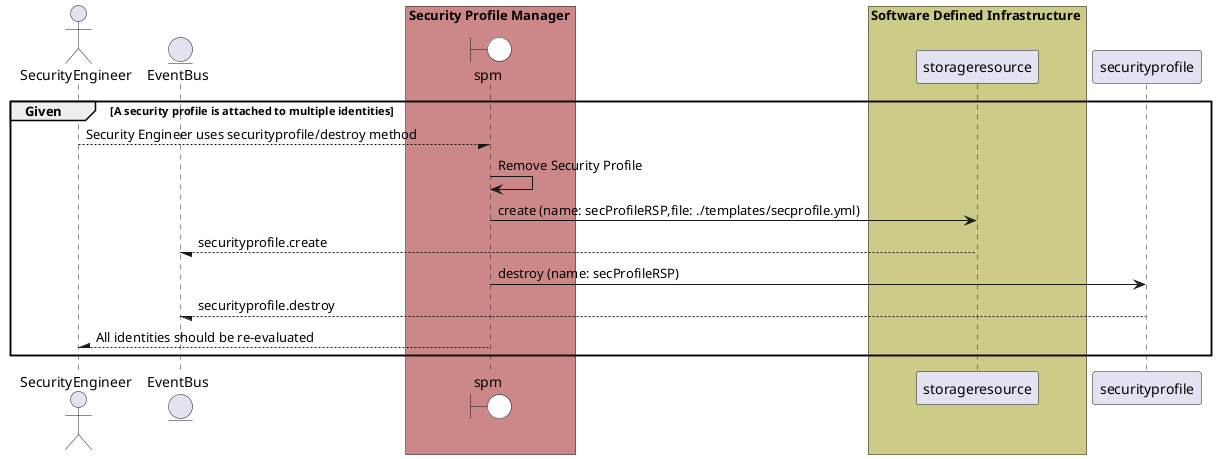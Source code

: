 @startuml


actor "SecurityEngineer"


entity EventBus

box Security Profile Manager #cc8888
    boundary spm #white
end box


box Software Defined Infrastructure #cccc88
            participant storageresource
    end box

box Security Profile Manager #cc8888
    end box

group Given [A security profile is attached to multiple identities]

"SecurityEngineer" --/ spm: Security Engineer uses securityprofile/destroy method
"spm" -> spm: Remove Security Profile

    spm -> "storageresource": create (name: secProfileRSP,file: ./templates/secprofile.yml)

    "storageresource" --/ EventBus: securityprofile.create

    spm -> "securityprofile": destroy (name: secProfileRSP)

    "securityprofile" --/ EventBus: securityprofile.destroy



"SecurityEngineer" /-- spm: All identities should be re-evaluated


end

@enduml
